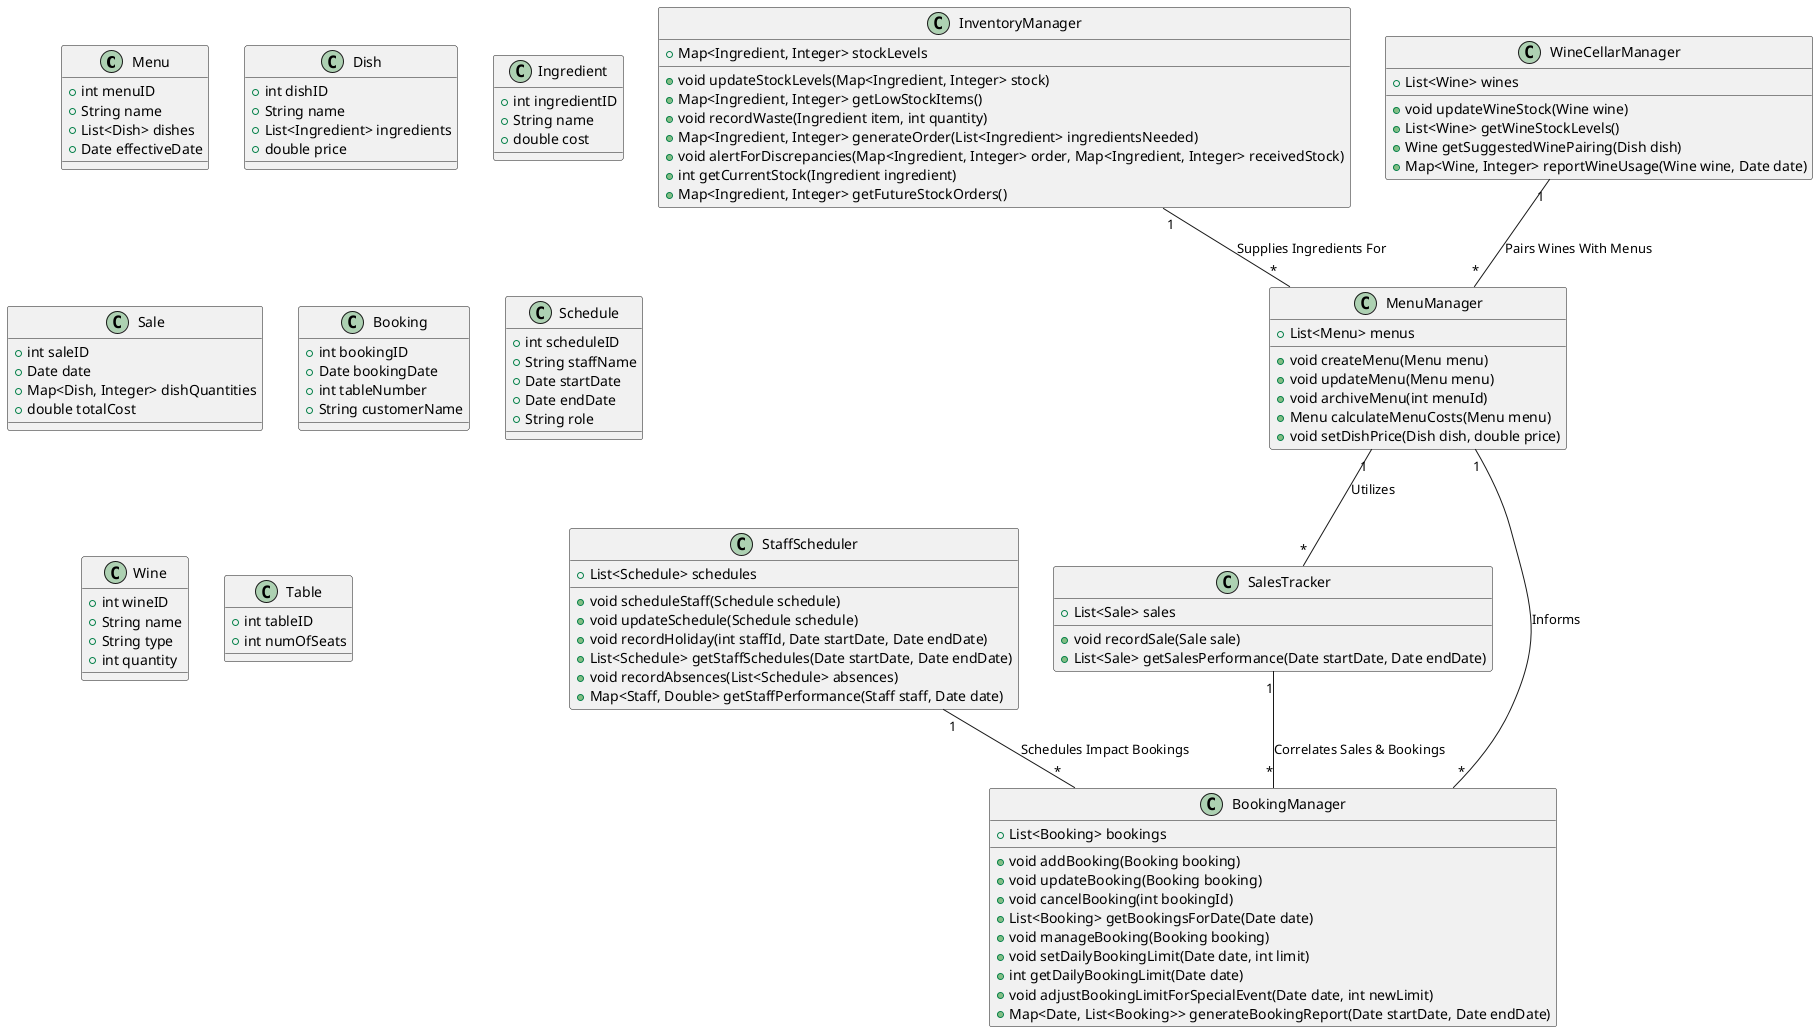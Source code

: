 @startuml

class Menu {
    + int menuID
    + String name
    + List<Dish> dishes
    + Date effectiveDate
}

class Dish {
    + int dishID
    + String name
    + List<Ingredient> ingredients
    + double price
}

class Ingredient {
    + int ingredientID
    + String name
    + double cost
}

class Sale {
    + int saleID
    + Date date
    + Map<Dish, Integer> dishQuantities
    + double totalCost
}

class Booking {
    + int bookingID
    + Date bookingDate
    + int tableNumber
    + String customerName
}

class Schedule {
    + int scheduleID
    + String staffName
    + Date startDate
    + Date endDate
    + String role
}

class Wine {
    + int wineID
    + String name
    + String type
    + int quantity
}

class Table {
    + int tableID
    + int numOfSeats
}

class MenuManager {
    + List<Menu> menus
    + void createMenu(Menu menu)
    + void updateMenu(Menu menu)
    + void archiveMenu(int menuId)
    + Menu calculateMenuCosts(Menu menu)
    + void setDishPrice(Dish dish, double price)
}

class SalesTracker {
    + List<Sale> sales
    + void recordSale(Sale sale)
    + List<Sale> getSalesPerformance(Date startDate, Date endDate)
}

class BookingManager {
    + List<Booking> bookings
    + void addBooking(Booking booking)
    + void updateBooking(Booking booking)
    + void cancelBooking(int bookingId)
    + List<Booking> getBookingsForDate(Date date)
    + void manageBooking(Booking booking)
    + void setDailyBookingLimit(Date date, int limit)
    + int getDailyBookingLimit(Date date)
    + void adjustBookingLimitForSpecialEvent(Date date, int newLimit)
    + Map<Date, List<Booking>> generateBookingReport(Date startDate, Date endDate)
}

class StaffScheduler {
    + List<Schedule> schedules
    + void scheduleStaff(Schedule schedule)
    + void updateSchedule(Schedule schedule)
    + void recordHoliday(int staffId, Date startDate, Date endDate)
    + List<Schedule> getStaffSchedules(Date startDate, Date endDate)
    + void recordAbsences(List<Schedule> absences)
    + Map<Staff, Double> getStaffPerformance(Staff staff, Date date)
}

class InventoryManager {
    + Map<Ingredient, Integer> stockLevels
    + void updateStockLevels(Map<Ingredient, Integer> stock)
    + Map<Ingredient, Integer> getLowStockItems()
    + void recordWaste(Ingredient item, int quantity)
    + Map<Ingredient, Integer> generateOrder(List<Ingredient> ingredientsNeeded)
    + void alertForDiscrepancies(Map<Ingredient, Integer> order, Map<Ingredient, Integer> receivedStock)
    + int getCurrentStock(Ingredient ingredient)
    + Map<Ingredient, Integer> getFutureStockOrders()
}

class WineCellarManager {
    + List<Wine> wines
    + void updateWineStock(Wine wine)
    + List<Wine> getWineStockLevels()
    + Wine getSuggestedWinePairing(Dish dish)
    + Map<Wine, Integer> reportWineUsage(Wine wine, Date date)
}

MenuManager "1" -- "*" SalesTracker : "Utilizes"
MenuManager "1" -- "*" BookingManager : "Informs"
SalesTracker "1" -- "*" BookingManager : "Correlates Sales & Bookings"
StaffScheduler "1" -- "*" BookingManager : "Schedules Impact Bookings"
InventoryManager "1" -- "*" MenuManager : "Supplies Ingredients For"
WineCellarManager "1" -- "*" MenuManager : "Pairs Wines With Menus"

@enduml
